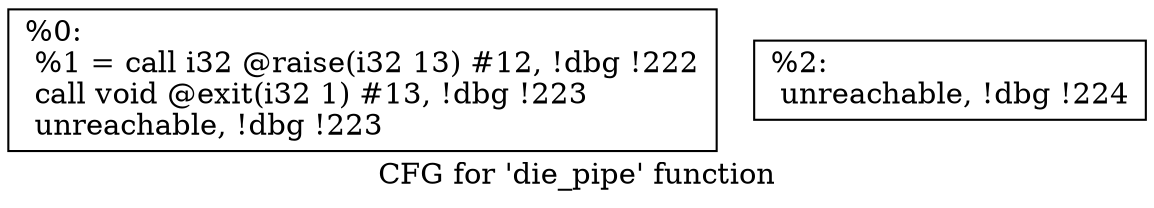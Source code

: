 digraph "CFG for 'die_pipe' function" {
	label="CFG for 'die_pipe' function";

	Node0x14c3a70 [shape=record,label="{%0:\l  %1 = call i32 @raise(i32 13) #12, !dbg !222\l  call void @exit(i32 1) #13, !dbg !223\l  unreachable, !dbg !223\l}"];
	Node0x14c3ac0 [shape=record,label="{%2:                                                  \l  unreachable, !dbg !224\l}"];
}
